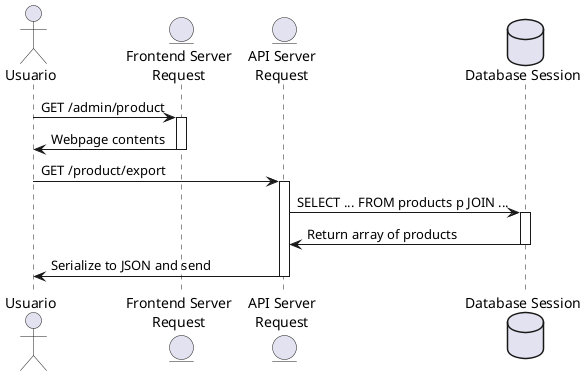 @startuml sequence1

actor "Usuario" as user
entity "Frontend Server\nRequest" as fe
entity "API Server\nRequest" as api
database "Database Session" as db

user -> fe : GET /admin/product
activate fe
fe -> user : Webpage contents
deactivate fe
user -> api : GET /product/export
activate api
api -> db : SELECT ... FROM products p JOIN ...
activate db
db -> api : Return array of products
deactivate db
api -> user : Serialize to JSON and send
deactivate api

@enduml